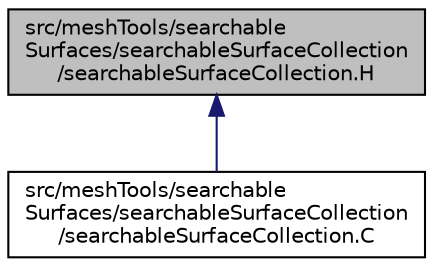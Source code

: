 digraph "src/meshTools/searchableSurfaces/searchableSurfaceCollection/searchableSurfaceCollection.H"
{
  bgcolor="transparent";
  edge [fontname="Helvetica",fontsize="10",labelfontname="Helvetica",labelfontsize="10"];
  node [fontname="Helvetica",fontsize="10",shape=record];
  Node1 [label="src/meshTools/searchable\lSurfaces/searchableSurfaceCollection\l/searchableSurfaceCollection.H",height=0.2,width=0.4,color="black", fillcolor="grey75", style="filled" fontcolor="black"];
  Node1 -> Node2 [dir="back",color="midnightblue",fontsize="10",style="solid",fontname="Helvetica"];
  Node2 [label="src/meshTools/searchable\lSurfaces/searchableSurfaceCollection\l/searchableSurfaceCollection.C",height=0.2,width=0.4,color="black",URL="$searchableSurfaceCollection_8C.html"];
}
